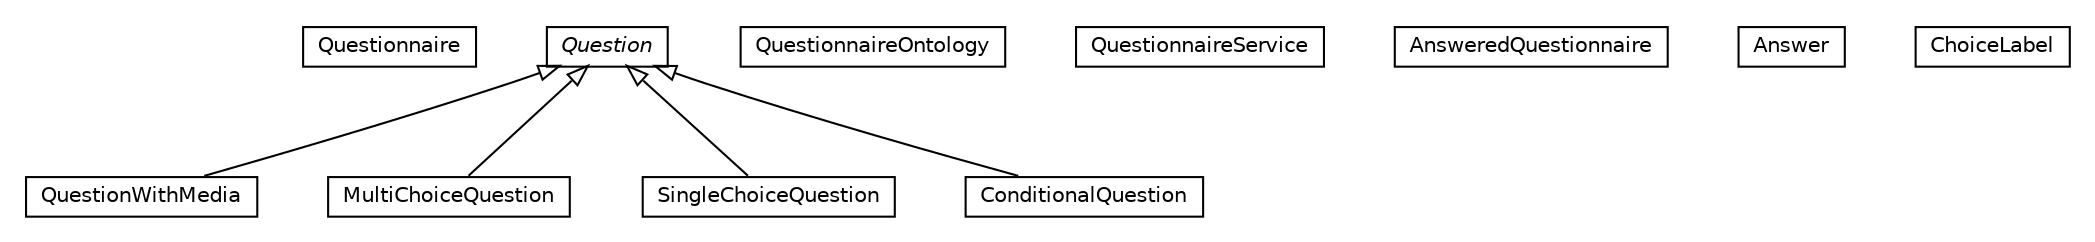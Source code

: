 #!/usr/local/bin/dot
#
# Class diagram 
# Generated by UMLGraph version R5_6-24-gf6e263 (http://www.umlgraph.org/)
#

digraph G {
	edge [fontname="Helvetica",fontsize=10,labelfontname="Helvetica",labelfontsize=10];
	node [fontname="Helvetica",fontsize=10,shape=plaintext];
	nodesep=0.25;
	ranksep=0.5;
	// org.universAAL.ontology.questionnaire.Questionnaire
	c379321 [label=<<table title="org.universAAL.ontology.questionnaire.Questionnaire" border="0" cellborder="1" cellspacing="0" cellpadding="2" port="p" href="./Questionnaire.html">
		<tr><td><table border="0" cellspacing="0" cellpadding="1">
<tr><td align="center" balign="center"> Questionnaire </td></tr>
		</table></td></tr>
		</table>>, URL="./Questionnaire.html", fontname="Helvetica", fontcolor="black", fontsize=10.0];
	// org.universAAL.ontology.questionnaire.QuestionWithMedia
	c379322 [label=<<table title="org.universAAL.ontology.questionnaire.QuestionWithMedia" border="0" cellborder="1" cellspacing="0" cellpadding="2" port="p" href="./QuestionWithMedia.html">
		<tr><td><table border="0" cellspacing="0" cellpadding="1">
<tr><td align="center" balign="center"> QuestionWithMedia </td></tr>
		</table></td></tr>
		</table>>, URL="./QuestionWithMedia.html", fontname="Helvetica", fontcolor="black", fontsize=10.0];
	// org.universAAL.ontology.questionnaire.QuestionnaireOntology
	c379323 [label=<<table title="org.universAAL.ontology.questionnaire.QuestionnaireOntology" border="0" cellborder="1" cellspacing="0" cellpadding="2" port="p" href="./QuestionnaireOntology.html">
		<tr><td><table border="0" cellspacing="0" cellpadding="1">
<tr><td align="center" balign="center"> QuestionnaireOntology </td></tr>
		</table></td></tr>
		</table>>, URL="./QuestionnaireOntology.html", fontname="Helvetica", fontcolor="black", fontsize=10.0];
	// org.universAAL.ontology.questionnaire.QuestionnaireService
	c379324 [label=<<table title="org.universAAL.ontology.questionnaire.QuestionnaireService" border="0" cellborder="1" cellspacing="0" cellpadding="2" port="p" href="./QuestionnaireService.html">
		<tr><td><table border="0" cellspacing="0" cellpadding="1">
<tr><td align="center" balign="center"> QuestionnaireService </td></tr>
		</table></td></tr>
		</table>>, URL="./QuestionnaireService.html", fontname="Helvetica", fontcolor="black", fontsize=10.0];
	// org.universAAL.ontology.questionnaire.AnsweredQuestionnaire
	c379325 [label=<<table title="org.universAAL.ontology.questionnaire.AnsweredQuestionnaire" border="0" cellborder="1" cellspacing="0" cellpadding="2" port="p" href="./AnsweredQuestionnaire.html">
		<tr><td><table border="0" cellspacing="0" cellpadding="1">
<tr><td align="center" balign="center"> AnsweredQuestionnaire </td></tr>
		</table></td></tr>
		</table>>, URL="./AnsweredQuestionnaire.html", fontname="Helvetica", fontcolor="black", fontsize=10.0];
	// org.universAAL.ontology.questionnaire.MultiChoiceQuestion
	c379326 [label=<<table title="org.universAAL.ontology.questionnaire.MultiChoiceQuestion" border="0" cellborder="1" cellspacing="0" cellpadding="2" port="p" href="./MultiChoiceQuestion.html">
		<tr><td><table border="0" cellspacing="0" cellpadding="1">
<tr><td align="center" balign="center"> MultiChoiceQuestion </td></tr>
		</table></td></tr>
		</table>>, URL="./MultiChoiceQuestion.html", fontname="Helvetica", fontcolor="black", fontsize=10.0];
	// org.universAAL.ontology.questionnaire.Question
	c379327 [label=<<table title="org.universAAL.ontology.questionnaire.Question" border="0" cellborder="1" cellspacing="0" cellpadding="2" port="p" href="./Question.html">
		<tr><td><table border="0" cellspacing="0" cellpadding="1">
<tr><td align="center" balign="center"><font face="Helvetica-Oblique"> Question </font></td></tr>
		</table></td></tr>
		</table>>, URL="./Question.html", fontname="Helvetica", fontcolor="black", fontsize=10.0];
	// org.universAAL.ontology.questionnaire.Answer
	c379328 [label=<<table title="org.universAAL.ontology.questionnaire.Answer" border="0" cellborder="1" cellspacing="0" cellpadding="2" port="p" href="./Answer.html">
		<tr><td><table border="0" cellspacing="0" cellpadding="1">
<tr><td align="center" balign="center"> Answer </td></tr>
		</table></td></tr>
		</table>>, URL="./Answer.html", fontname="Helvetica", fontcolor="black", fontsize=10.0];
	// org.universAAL.ontology.questionnaire.SingleChoiceQuestion
	c379329 [label=<<table title="org.universAAL.ontology.questionnaire.SingleChoiceQuestion" border="0" cellborder="1" cellspacing="0" cellpadding="2" port="p" href="./SingleChoiceQuestion.html">
		<tr><td><table border="0" cellspacing="0" cellpadding="1">
<tr><td align="center" balign="center"> SingleChoiceQuestion </td></tr>
		</table></td></tr>
		</table>>, URL="./SingleChoiceQuestion.html", fontname="Helvetica", fontcolor="black", fontsize=10.0];
	// org.universAAL.ontology.questionnaire.ChoiceLabel
	c379330 [label=<<table title="org.universAAL.ontology.questionnaire.ChoiceLabel" border="0" cellborder="1" cellspacing="0" cellpadding="2" port="p" href="./ChoiceLabel.html">
		<tr><td><table border="0" cellspacing="0" cellpadding="1">
<tr><td align="center" balign="center"> ChoiceLabel </td></tr>
		</table></td></tr>
		</table>>, URL="./ChoiceLabel.html", fontname="Helvetica", fontcolor="black", fontsize=10.0];
	// org.universAAL.ontology.questionnaire.ConditionalQuestion
	c379331 [label=<<table title="org.universAAL.ontology.questionnaire.ConditionalQuestion" border="0" cellborder="1" cellspacing="0" cellpadding="2" port="p" href="./ConditionalQuestion.html">
		<tr><td><table border="0" cellspacing="0" cellpadding="1">
<tr><td align="center" balign="center"> ConditionalQuestion </td></tr>
		</table></td></tr>
		</table>>, URL="./ConditionalQuestion.html", fontname="Helvetica", fontcolor="black", fontsize=10.0];
	//org.universAAL.ontology.questionnaire.QuestionWithMedia extends org.universAAL.ontology.questionnaire.Question
	c379327:p -> c379322:p [dir=back,arrowtail=empty];
	//org.universAAL.ontology.questionnaire.MultiChoiceQuestion extends org.universAAL.ontology.questionnaire.Question
	c379327:p -> c379326:p [dir=back,arrowtail=empty];
	//org.universAAL.ontology.questionnaire.SingleChoiceQuestion extends org.universAAL.ontology.questionnaire.Question
	c379327:p -> c379329:p [dir=back,arrowtail=empty];
	//org.universAAL.ontology.questionnaire.ConditionalQuestion extends org.universAAL.ontology.questionnaire.Question
	c379327:p -> c379331:p [dir=back,arrowtail=empty];
}

